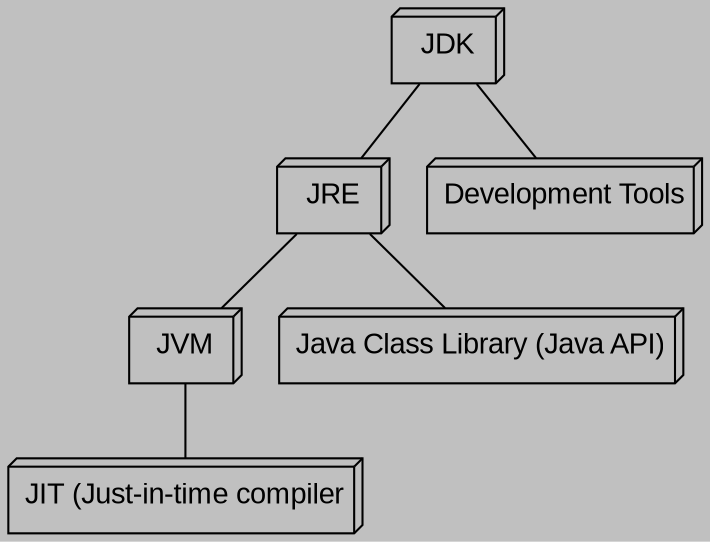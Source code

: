 graph G {

    bgcolor= "grey";
    node [shape=box3d fontname=Arial];

    jdk [label="JDK"];
    jre [label="JRE"];
    devTools [label="Development Tools"];
    jvm [label="JVM"];
    javaApi [label="Java Class Library (Java API)"];
    jit [label="JIT (Just-in-time compiler"];

    jdk -- jre;
    jdk -- devTools;

    jre -- jvm;
    jre -- javaApi;

    jvm -- jit;
}

